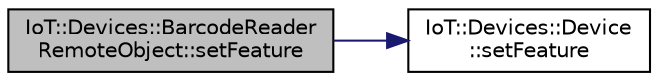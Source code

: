 digraph "IoT::Devices::BarcodeReaderRemoteObject::setFeature"
{
 // LATEX_PDF_SIZE
  edge [fontname="Helvetica",fontsize="10",labelfontname="Helvetica",labelfontsize="10"];
  node [fontname="Helvetica",fontsize="10",shape=record];
  rankdir="LR";
  Node1 [label="IoT::Devices::BarcodeReader\lRemoteObject::setFeature",height=0.2,width=0.4,color="black", fillcolor="grey75", style="filled", fontcolor="black",tooltip="Returns the TypeId of the class."];
  Node1 -> Node2 [color="midnightblue",fontsize="10",style="solid"];
  Node2 [label="IoT::Devices::Device\l::setFeature",height=0.2,width=0.4,color="black", fillcolor="white", style="filled",URL="$classIoT_1_1Devices_1_1Device.html#ad35e41cae5da4af70019d211182a7d57",tooltip=" "];
}
